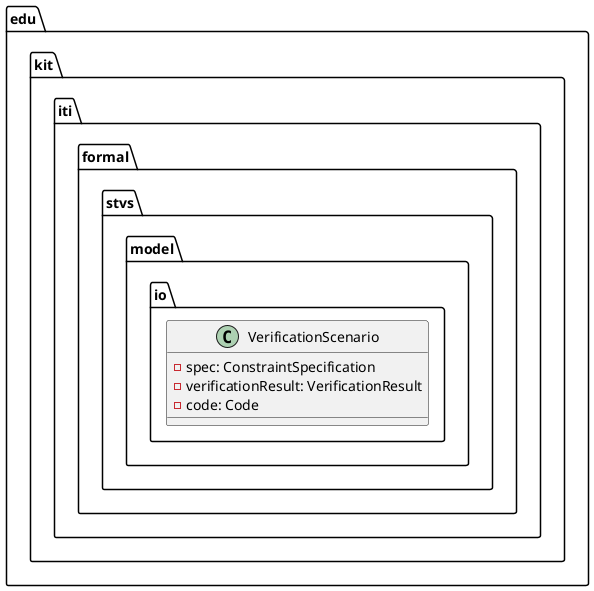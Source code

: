@startuml

    namespace edu.kit.iti.formal.stvs.model.io {

        class VerificationScenario {
            -spec: ConstraintSpecification
            -verificationResult: VerificationResult
            -code: Code
        }

    }

@enduml
